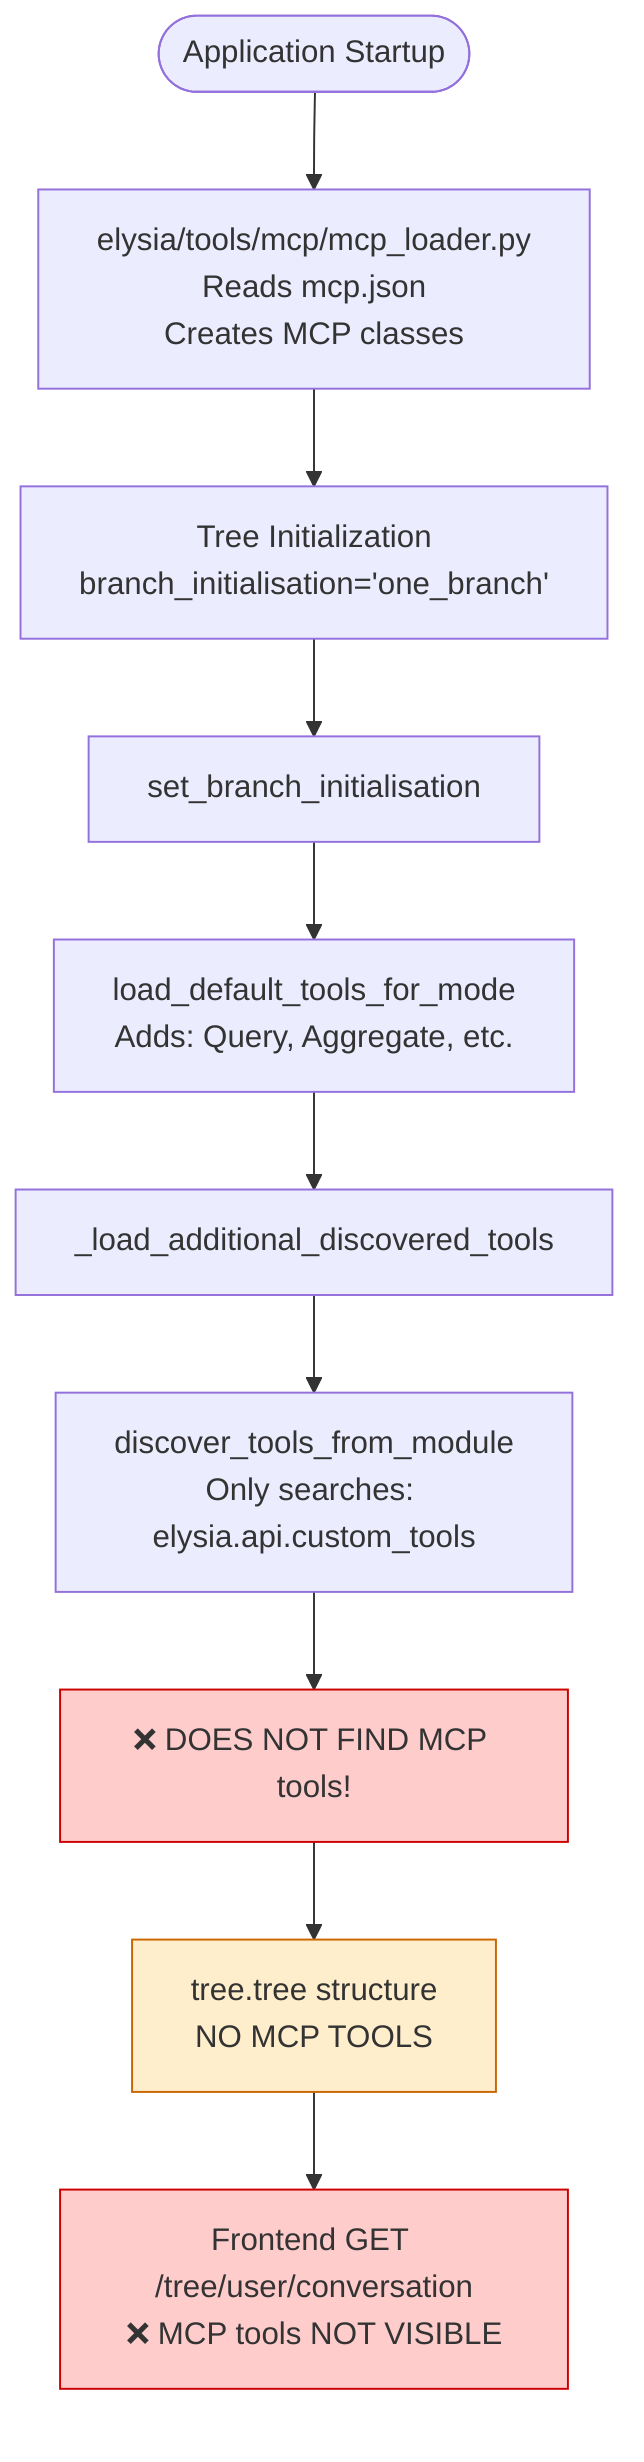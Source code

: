 flowchart TD
    Start([Application Startup]) --> LoadMCP[elysia/tools/mcp/mcp_loader.py<br/>Reads mcp.json<br/>Creates MCP classes]
    LoadMCP --> TreeInit[Tree Initialization<br/>branch_initialisation='one_branch']
    TreeInit --> SetBranch[set_branch_initialisation]
    SetBranch --> LoadDefault[load_default_tools_for_mode<br/>Adds: Query, Aggregate, etc.]
    LoadDefault --> DiscoverAdditional[_load_additional_discovered_tools]
    DiscoverAdditional --> SearchCustom[discover_tools_from_module<br/>Only searches: elysia.api.custom_tools]
    SearchCustom --> NoMCP[❌ DOES NOT FIND MCP tools!]
    NoMCP --> BuildTree[tree.tree structure<br/>NO MCP TOOLS]
    BuildTree --> Frontend[Frontend GET /tree/user/conversation<br/>❌ MCP tools NOT VISIBLE]
    
    style NoMCP fill:#ffcccc,stroke:#cc0000
    style Frontend fill:#ffcccc,stroke:#cc0000
    style BuildTree fill:#ffeecc,stroke:#cc6600